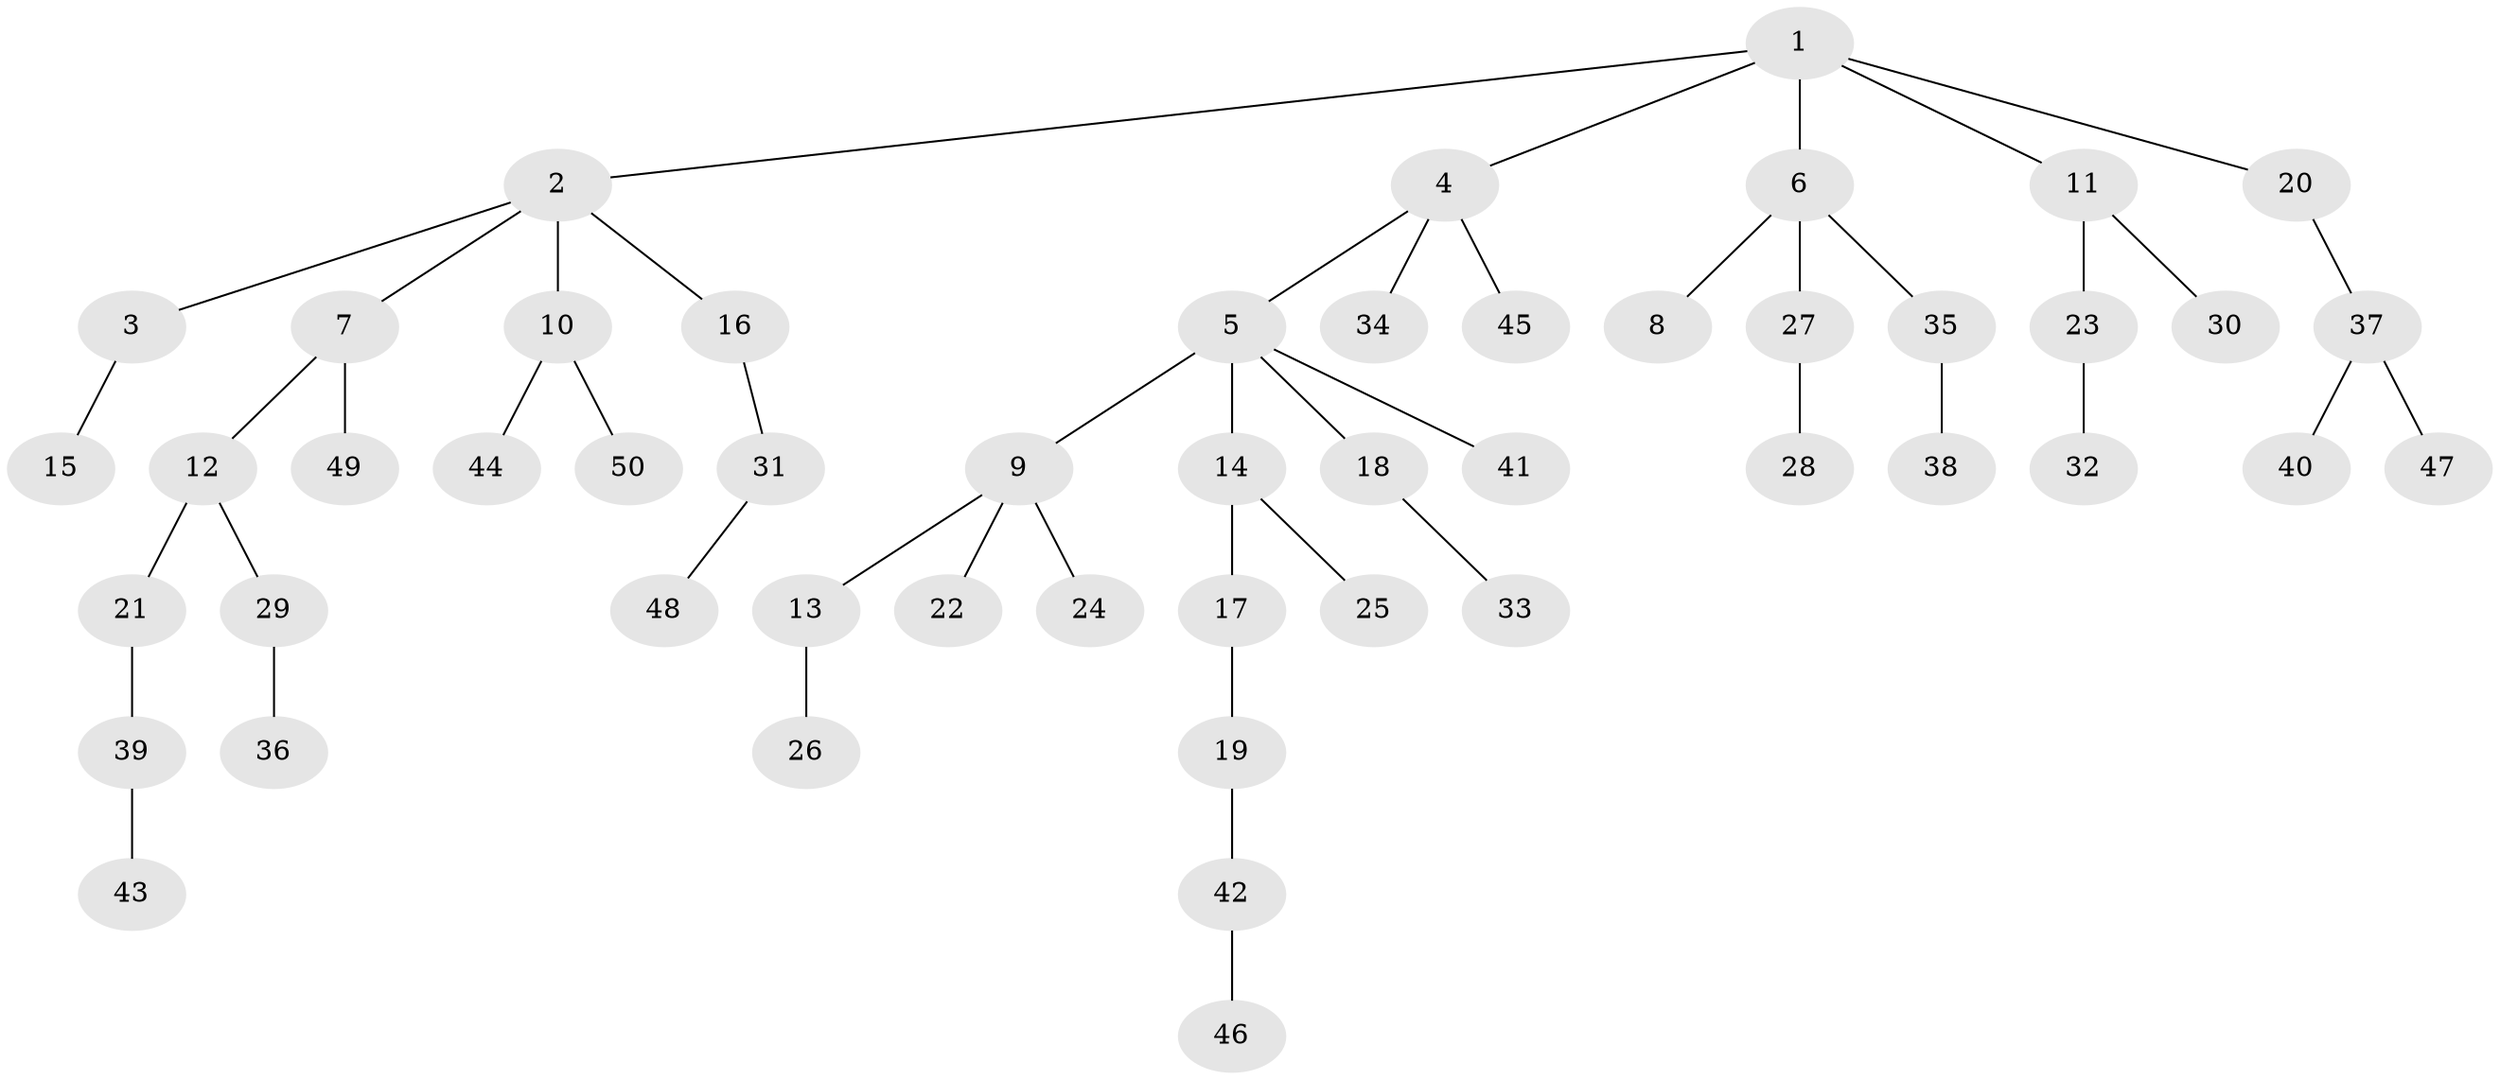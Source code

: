 // Generated by graph-tools (version 1.1) at 2025/36/03/09/25 02:36:55]
// undirected, 50 vertices, 49 edges
graph export_dot {
graph [start="1"]
  node [color=gray90,style=filled];
  1;
  2;
  3;
  4;
  5;
  6;
  7;
  8;
  9;
  10;
  11;
  12;
  13;
  14;
  15;
  16;
  17;
  18;
  19;
  20;
  21;
  22;
  23;
  24;
  25;
  26;
  27;
  28;
  29;
  30;
  31;
  32;
  33;
  34;
  35;
  36;
  37;
  38;
  39;
  40;
  41;
  42;
  43;
  44;
  45;
  46;
  47;
  48;
  49;
  50;
  1 -- 2;
  1 -- 4;
  1 -- 6;
  1 -- 11;
  1 -- 20;
  2 -- 3;
  2 -- 7;
  2 -- 10;
  2 -- 16;
  3 -- 15;
  4 -- 5;
  4 -- 34;
  4 -- 45;
  5 -- 9;
  5 -- 14;
  5 -- 18;
  5 -- 41;
  6 -- 8;
  6 -- 27;
  6 -- 35;
  7 -- 12;
  7 -- 49;
  9 -- 13;
  9 -- 22;
  9 -- 24;
  10 -- 44;
  10 -- 50;
  11 -- 23;
  11 -- 30;
  12 -- 21;
  12 -- 29;
  13 -- 26;
  14 -- 17;
  14 -- 25;
  16 -- 31;
  17 -- 19;
  18 -- 33;
  19 -- 42;
  20 -- 37;
  21 -- 39;
  23 -- 32;
  27 -- 28;
  29 -- 36;
  31 -- 48;
  35 -- 38;
  37 -- 40;
  37 -- 47;
  39 -- 43;
  42 -- 46;
}
